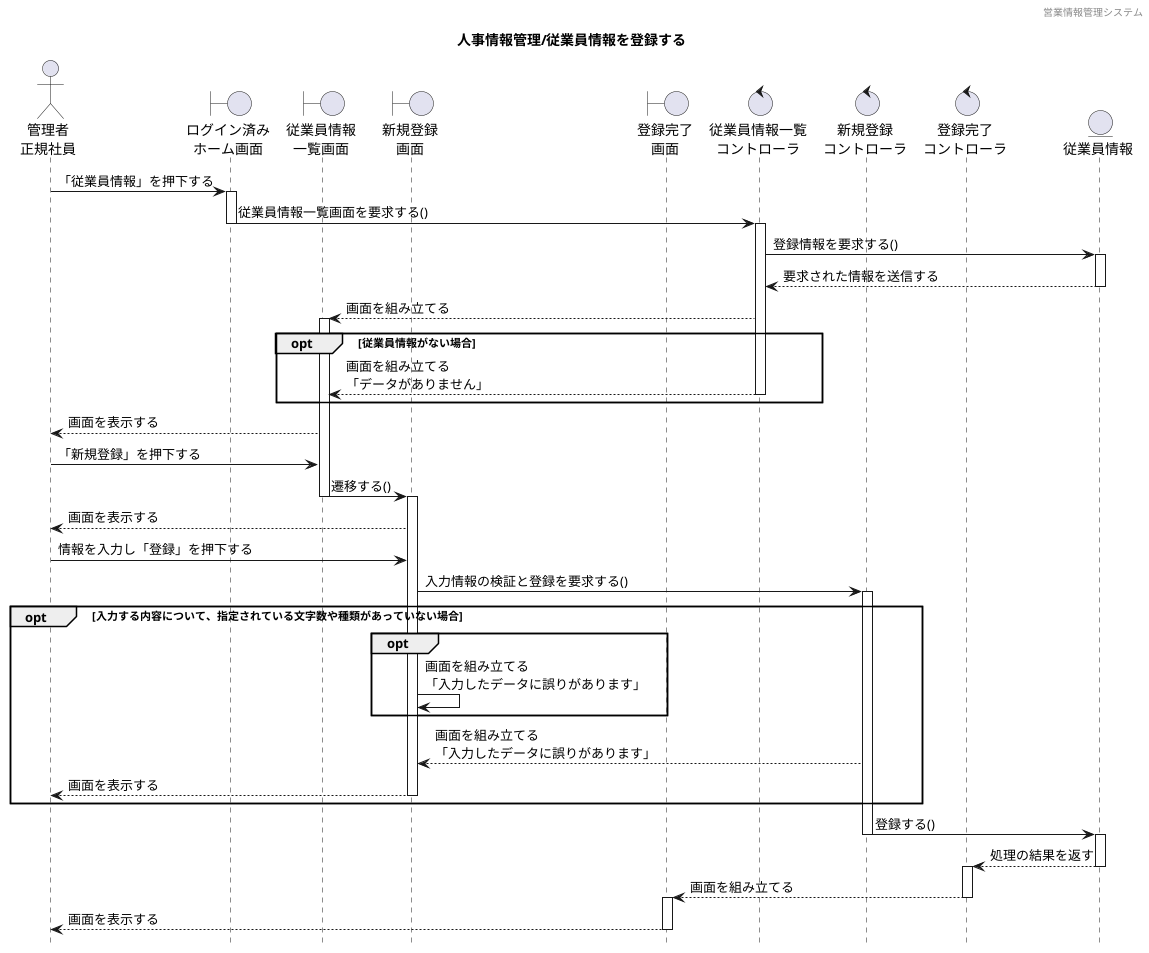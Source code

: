 @startuml ../../images/従業員情報マスタ/従業員情報管理_登録

' 下アイコン除去
hide footbox
' ヘッダー
header 営業情報管理システム
' タイトル
title 人事情報管理/従業員情報を登録する


' actor "" as 
actor "管理者\n正規社員" as a1

' boundary "" as 
boundary "ログイン済み\nホーム画面" as b1
boundary "従業員情報\n一覧画面" as b2
boundary "新規登録\n画面" as b3
boundary "登録完了\n画面" as b4

' control "" as 
control "従業員情報一覧\nコントローラ" as c1
control "新規登録\nコントローラ" as c2
control "登録完了\nコントローラ" as c3

' entity "" as
entity "従業員情報" as e1


' ログイン済みホーム画面から一覧表示までのシーケンス
a1 -> b1 : 「従業員情報」を押下する
activate b1
b1 -> c1 : 従業員情報一覧画面を要求する()
deactivate b1
activate c1
c1 -> e1 : 登録情報を要求する()
activate e1
c1 <-- e1 : 要求された情報を送信する
deactivate e1
b2 <-- c1 : 画面を組み立てる
activate b2

' 代替フロー
opt 従業員情報がない場合
b2 <-- c1 : 画面を組み立てる\n「データがありません」
deactivate c1
end

activate b2
a1 <-- b2 : 画面を表示する
a1 -> b2 : 「新規登録」を押下する
b2 -> b3 : 遷移する()
deactivate b2
activate b3
a1 <-- b3 : 画面を表示する
a1 -> b3 : 情報を入力し「登録」を押下する
b3 -> c2 : 入力情報の検証と登録を要求する()
activate c2

' 代替フロー


opt 入力する内容について、指定されている文字数や種類があっていない場合

opt
b3 -> b3 : 画面を組み立てる\n「入力したデータに誤りがあります」
end

b3 <-- c2 : 画面を組み立てる\n「入力したデータに誤りがあります」
deactivate c1
a1 <-- b3 : 画面を表示する
deactivate b3
end


activate c2
c2 -> e1 : 登録する()
deactivate c2
activate e1
c3 <-- e1 : 処理の結果を返す
deactivate e1
activate c3
b4 <-- c3 : 画面を組み立てる
deactivate c3
activate b4
a1 <-- b4 : 画面を表示する
deactivate b4



@enduml